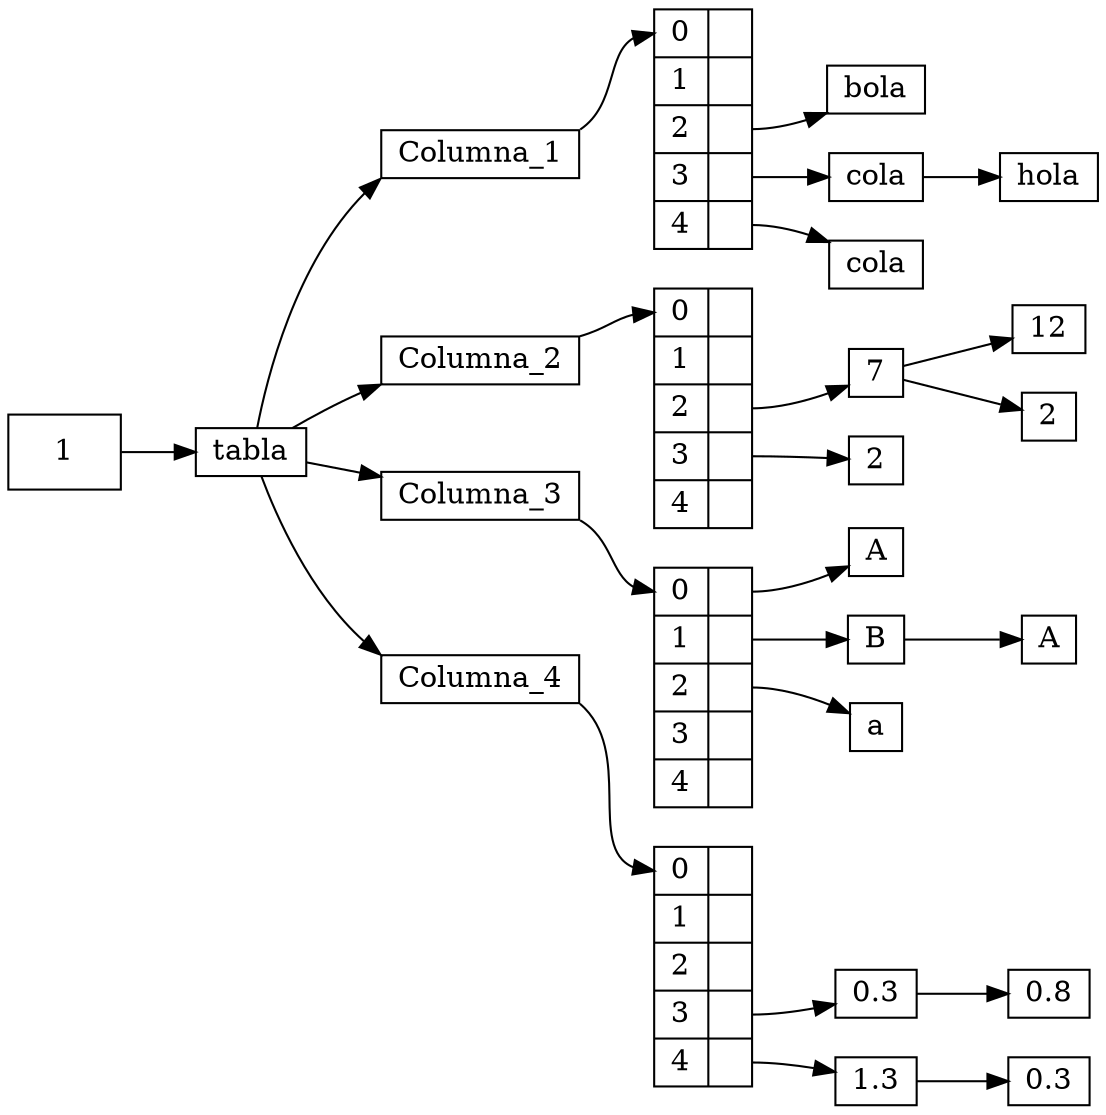digraph G {

1[shape=box];
rankdir=LR;
node [shape=record, width=.1, height=.1];

tabla[shape=box];
1 -> tabla;
node0[label="<f0> Columna_1"];
tabla -> node0:f0;
node0:f0 -> node1:f0
node1[label = "{<f0> 0 | <f1>}| {<f2> 1 | <f3>}| {<f4> 2 | <f5>}| {<f6> 3 | <f7>}| {<f8> 4 | <f9>}"];
node2 [label = "<f0> bola "];
node1:f5 ->  node2:f0;
node3 [label = "<f0> cola "];
node4 [label = "<f0> hola "];

node3:f0 -> node4:f0;
node1:f7 ->  node3:f0;
node5 [label = "<f0> cola "];
node1:f9 ->  node5:f0;
node6[label="<f0> Columna_2"];
tabla -> node6:f0;
node6:f0 -> node7:f0
node7[label = "{<f0> 0 | <f1>}| {<f2> 1 | <f3>}| {<f4> 2 | <f5>}| {<f6> 3 | <f7>}| {<f8> 4 | <f9>}"];
node8 [label = "<f0> 7 "];
node9 [label = "<f0> 12 "];

node8:f0 -> node9:f0;
node10 [label = "<f0> 2 "];

node8:f0 -> node10:f0;
node7:f5 ->  node8:f0;
node11 [label = "<f0> 2 "];
node7:f7 ->  node11:f0;
node12[label="<f0> Columna_3"];
tabla -> node12:f0;
node12:f0 -> node13:f0
node13[label = "{<f0> 0 | <f1>}| {<f2> 1 | <f3>}| {<f4> 2 | <f5>}| {<f6> 3 | <f7>}| {<f8> 4 | <f9>}"];
node14 [label = "<f0> A "];
node13:f1 ->  node14:f0;
node15 [label = "<f0> B "];
node16 [label = "<f0> A "];

node15:f0 -> node16:f0;
node13:f3 ->  node15:f0;
node17 [label = "<f0> a "];
node13:f5 ->  node17:f0;
node18[label="<f0> Columna_4"];
tabla -> node18:f0;
node18:f0 -> node19:f0
node19[label = "{<f0> 0 | <f1>}| {<f2> 1 | <f3>}| {<f4> 2 | <f5>}| {<f6> 3 | <f7>}| {<f8> 4 | <f9>}"];
node20 [label = "<f0> 0.3 "];
node21 [label = "<f0> 0.8 "];

node20:f0 -> node21:f0;
node19:f7 ->  node20:f0;
node22 [label = "<f0> 1.3 "];
node23 [label = "<f0> 0.3 "];

node22:f0 -> node23:f0;
node19:f9 ->  node22:f0;

}
